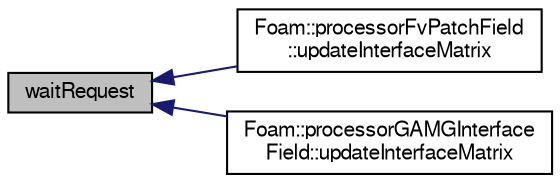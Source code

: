 digraph "waitRequest"
{
  bgcolor="transparent";
  edge [fontname="FreeSans",fontsize="10",labelfontname="FreeSans",labelfontsize="10"];
  node [fontname="FreeSans",fontsize="10",shape=record];
  rankdir="LR";
  Node1 [label="waitRequest",height=0.2,width=0.4,color="black", fillcolor="grey75", style="filled" fontcolor="black"];
  Node1 -> Node2 [dir="back",color="midnightblue",fontsize="10",style="solid",fontname="FreeSans"];
  Node2 [label="Foam::processorFvPatchField\l::updateInterfaceMatrix",height=0.2,width=0.4,color="black",URL="$a01929.html#a4e8777a976d5bbe032e2d77004c9c9d8",tooltip="Update result field based on interface functionality. "];
  Node1 -> Node3 [dir="back",color="midnightblue",fontsize="10",style="solid",fontname="FreeSans"];
  Node3 [label="Foam::processorGAMGInterface\lField::updateInterfaceMatrix",height=0.2,width=0.4,color="black",URL="$a01932.html#a3b5b6785a1111fdddd5e701dbf498a34",tooltip="Update result field based on interface functionality. "];
}

